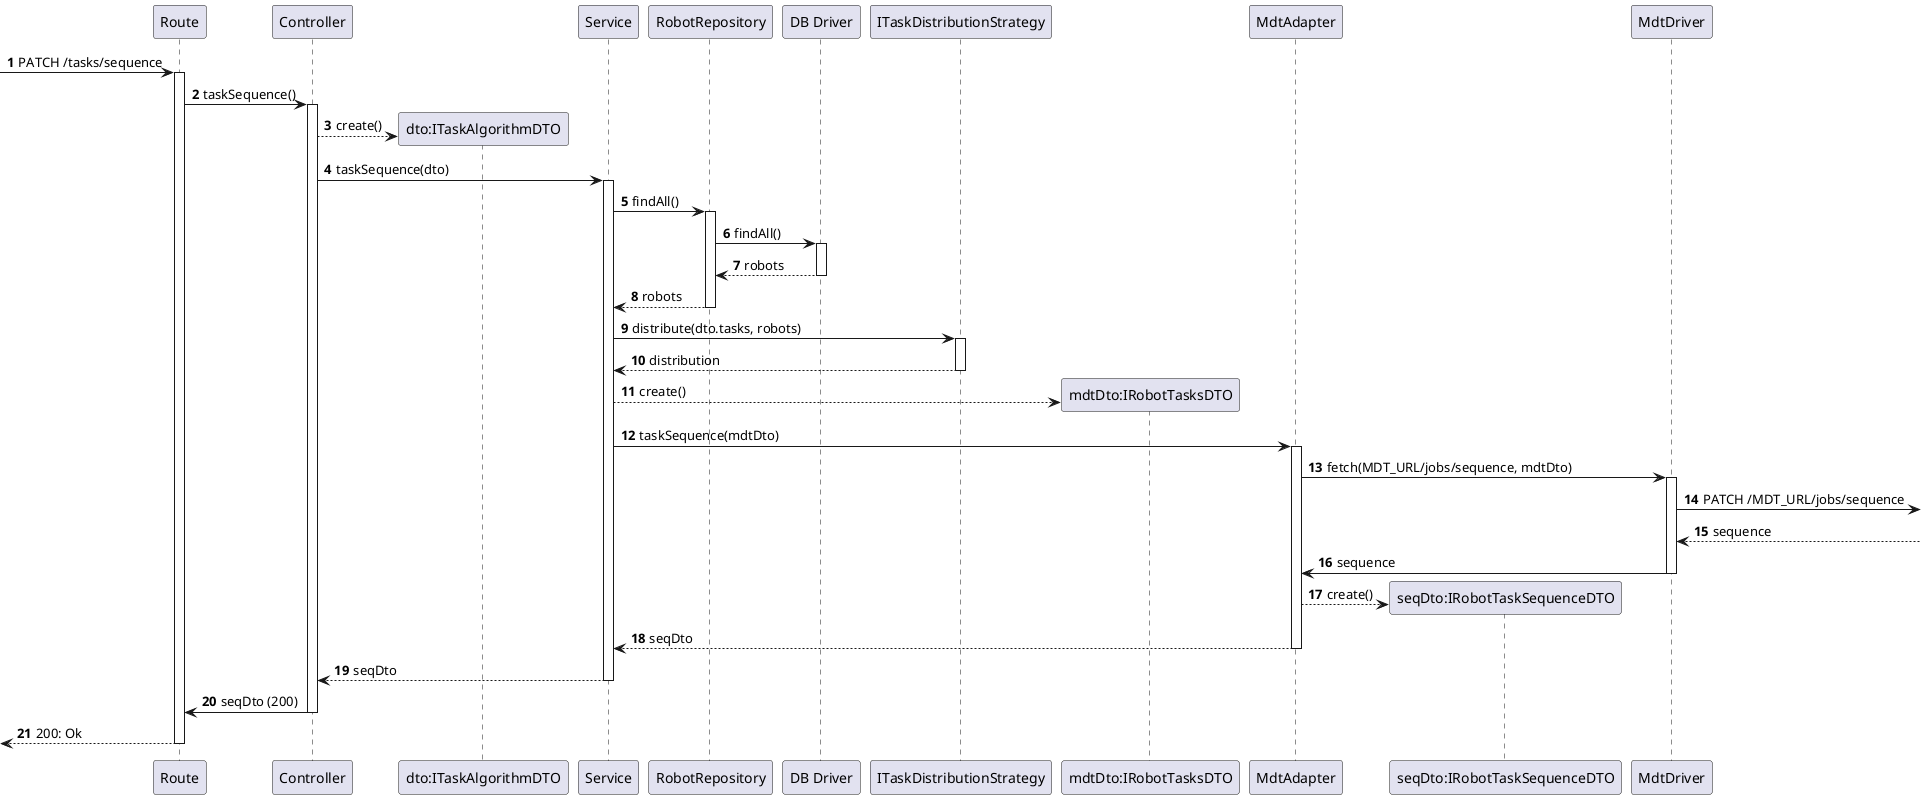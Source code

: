 @startuml
autonumber

participant "Route" as r

participant "Controller" as ctrl
participant "dto:ITaskAlgorithmDTO" as dto_in

participant "Service" as svc

participant "RobotRepository" as r_repo
participant "DB Driver" as db

participant "ITaskDistributionStrategy" as strat

participant "mdtDto:IRobotTasksDTO" as mdt_dto

participant "MdtAdapter" as repo
participant "seqDto:IRobotTaskSequenceDTO" as dto_out

participant "MdtDriver" as http

[-> r : PATCH /tasks/sequence
activate r
    r -> ctrl : taskSequence()
    activate ctrl
        ctrl --> dto_in** : create()

        ctrl -> svc : taskSequence(dto)
        activate svc
            svc -> r_repo : findAll()
            activate r_repo
                r_repo -> db : findAll()
                activate db
                    db --> r_repo : robots
                deactivate db

                r_repo --> svc : robots
            deactivate r_repo

            svc -> strat : distribute(dto.tasks, robots)
            activate strat
                strat --> svc : distribution
            deactivate strat

            svc --> mdt_dto** : create()

            svc -> repo : taskSequence(mdtDto)
            activate repo
                repo -> http : fetch(MDT_URL/jobs/sequence, mdtDto)
                activate http
                    http ->] : PATCH /MDT_URL/jobs/sequence
                    http <--] : sequence

                    http -> repo : sequence
                deactivate http

                repo --> dto_out ** : create()
                repo --> svc : seqDto
            deactivate repo

            svc --> ctrl : seqDto
        deactivate svc

        ctrl -> r : seqDto (200)
    deactivate ctrl
    [<-- r : 200: Ok
deactivate r

@enduml
